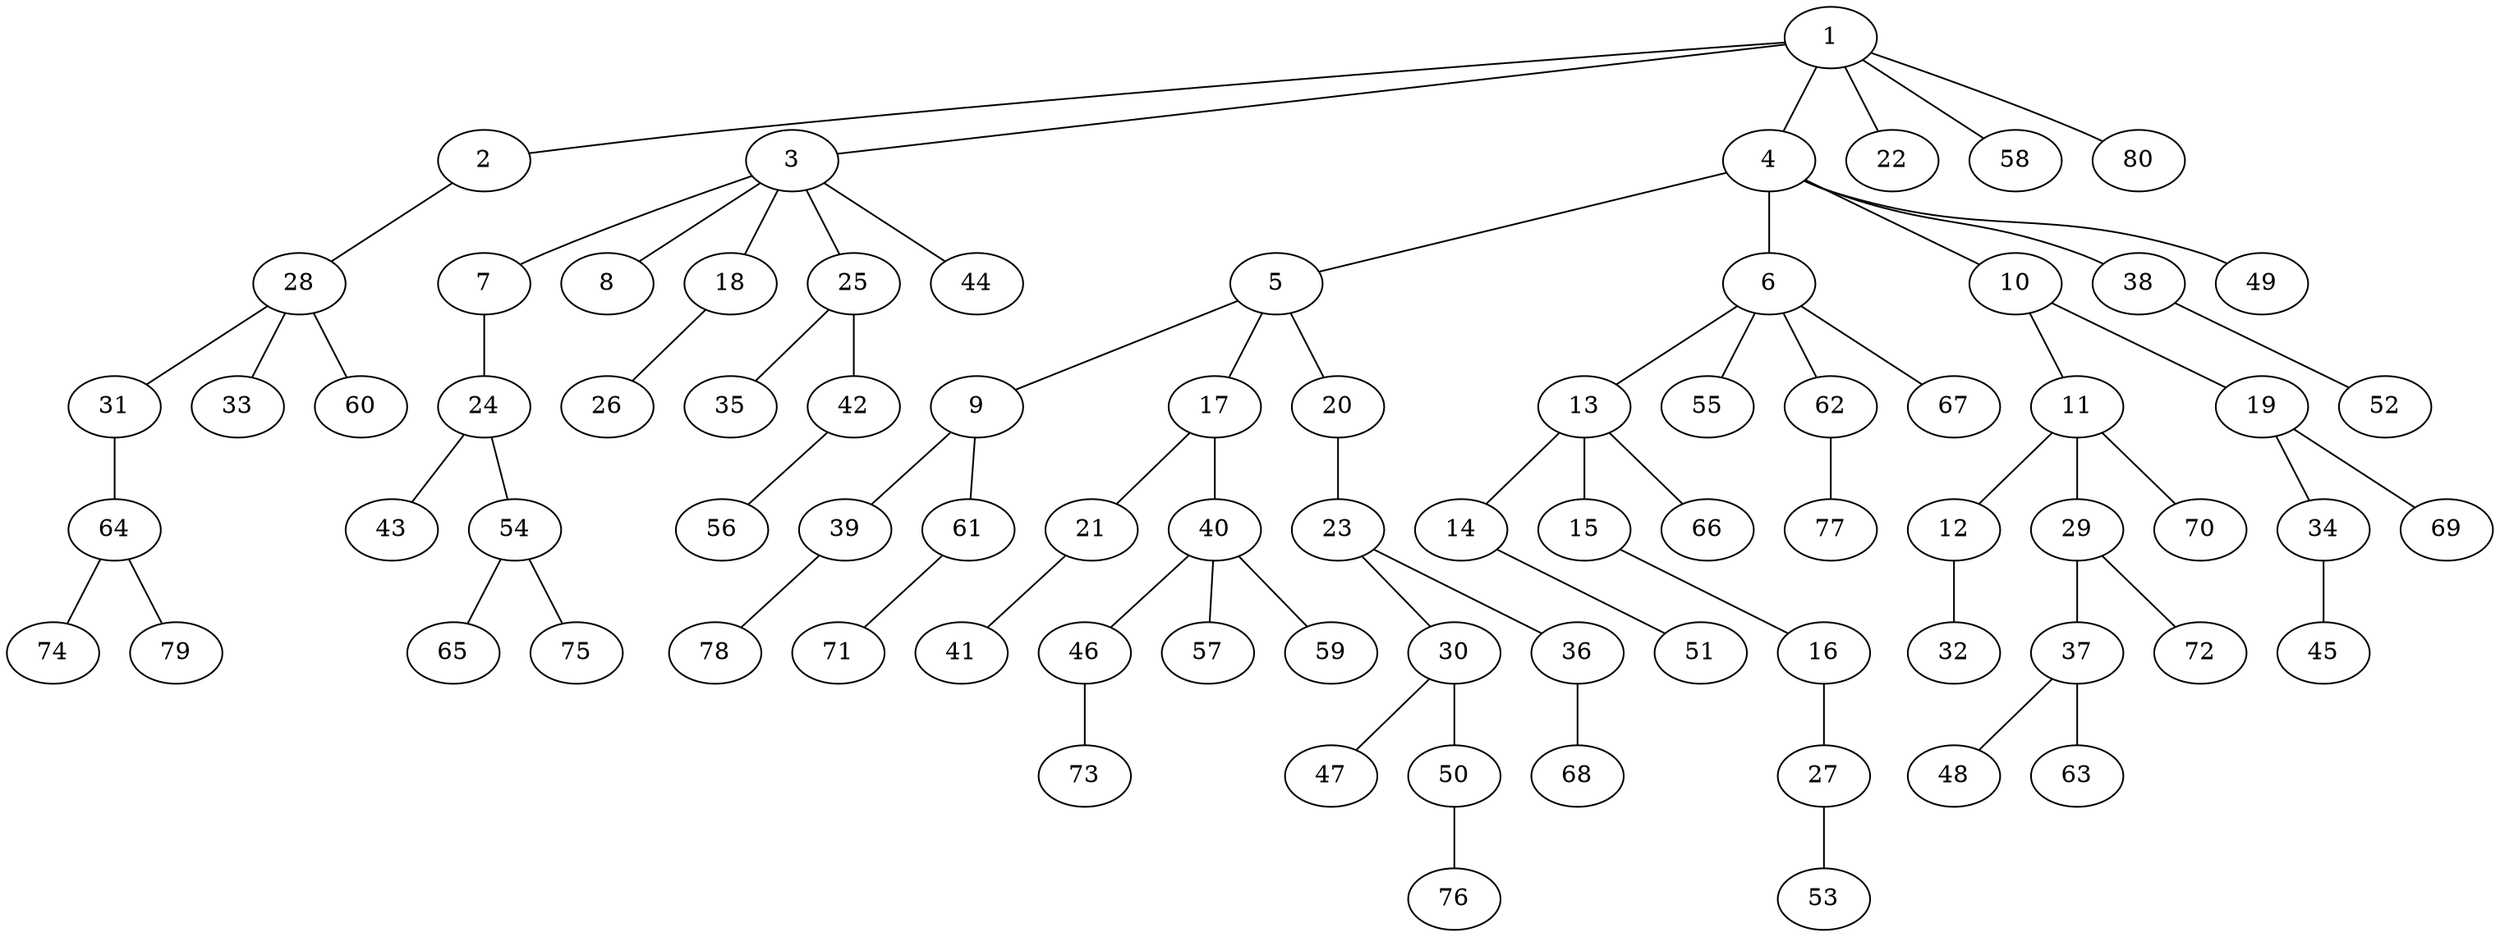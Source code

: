 graph graphname {1--2
1--3
1--4
1--22
1--58
1--80
2--28
3--7
3--8
3--18
3--25
3--44
4--5
4--6
4--10
4--38
4--49
5--9
5--17
5--20
6--13
6--55
6--62
6--67
7--24
9--39
9--61
10--11
10--19
11--12
11--29
11--70
12--32
13--14
13--15
13--66
14--51
15--16
16--27
17--21
17--40
18--26
19--34
19--69
20--23
21--41
23--30
23--36
24--43
24--54
25--35
25--42
27--53
28--31
28--33
28--60
29--37
29--72
30--47
30--50
31--64
34--45
36--68
37--48
37--63
38--52
39--78
40--46
40--57
40--59
42--56
46--73
50--76
54--65
54--75
61--71
62--77
64--74
64--79
}